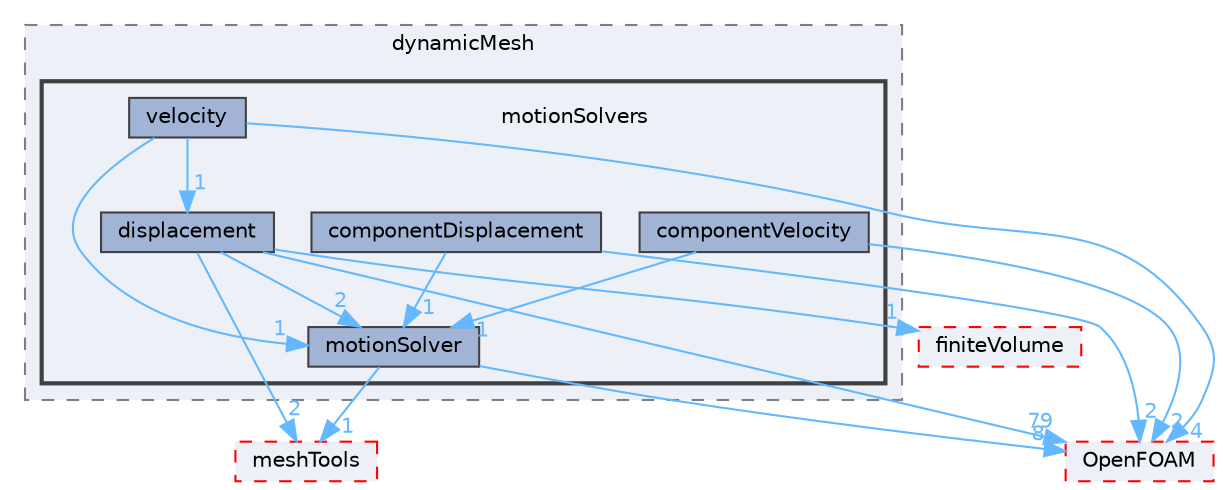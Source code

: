 digraph "src/dynamicMesh/motionSolvers"
{
 // LATEX_PDF_SIZE
  bgcolor="transparent";
  edge [fontname=Helvetica,fontsize=10,labelfontname=Helvetica,labelfontsize=10];
  node [fontname=Helvetica,fontsize=10,shape=box,height=0.2,width=0.4];
  compound=true
  subgraph clusterdir_63742796c427c97a292c80f7db71da36 {
    graph [ bgcolor="#edf0f7", pencolor="grey50", label="dynamicMesh", fontname=Helvetica,fontsize=10 style="filled,dashed", URL="dir_63742796c427c97a292c80f7db71da36.html",tooltip=""]
  subgraph clusterdir_63edc9dc903196284d9e86748ed5cd67 {
    graph [ bgcolor="#edf0f7", pencolor="grey25", label="", fontname=Helvetica,fontsize=10 style="filled,bold", URL="dir_63edc9dc903196284d9e86748ed5cd67.html",tooltip=""]
    dir_63edc9dc903196284d9e86748ed5cd67 [shape=plaintext, label="motionSolvers"];
  dir_482070712f018a9358bd27ab2e216835 [label="componentDisplacement", fillcolor="#a2b4d6", color="grey25", style="filled", URL="dir_482070712f018a9358bd27ab2e216835.html",tooltip=""];
  dir_89947d7eafa6661ef4d479cdaad0fc15 [label="componentVelocity", fillcolor="#a2b4d6", color="grey25", style="filled", URL="dir_89947d7eafa6661ef4d479cdaad0fc15.html",tooltip=""];
  dir_b6bbef0e5e6a5d50496a71f7626b4ce2 [label="displacement", fillcolor="#a2b4d6", color="grey25", style="filled", URL="dir_b6bbef0e5e6a5d50496a71f7626b4ce2.html",tooltip=""];
  dir_f08b2a025042587e1713b7e1a14ec2df [label="motionSolver", fillcolor="#a2b4d6", color="grey25", style="filled", URL="dir_f08b2a025042587e1713b7e1a14ec2df.html",tooltip=""];
  dir_a92c842e1e99d5ed5026d73cff45ef1b [label="velocity", fillcolor="#a2b4d6", color="grey25", style="filled", URL="dir_a92c842e1e99d5ed5026d73cff45ef1b.html",tooltip=""];
  }
  }
  dir_9bd15774b555cf7259a6fa18f99fe99b [label="finiteVolume", fillcolor="#edf0f7", color="red", style="filled,dashed", URL="dir_9bd15774b555cf7259a6fa18f99fe99b.html",tooltip=""];
  dir_ae30ad0bef50cf391b24c614251bb9fd [label="meshTools", fillcolor="#edf0f7", color="red", style="filled,dashed", URL="dir_ae30ad0bef50cf391b24c614251bb9fd.html",tooltip=""];
  dir_c5473ff19b20e6ec4dfe5c310b3778a8 [label="OpenFOAM", fillcolor="#edf0f7", color="red", style="filled,dashed", URL="dir_c5473ff19b20e6ec4dfe5c310b3778a8.html",tooltip=""];
  dir_482070712f018a9358bd27ab2e216835->dir_c5473ff19b20e6ec4dfe5c310b3778a8 [headlabel="2", labeldistance=1.5 headhref="dir_000573_002695.html" href="dir_000573_002695.html" color="steelblue1" fontcolor="steelblue1"];
  dir_482070712f018a9358bd27ab2e216835->dir_f08b2a025042587e1713b7e1a14ec2df [headlabel="1", labeldistance=1.5 headhref="dir_000573_002444.html" href="dir_000573_002444.html" color="steelblue1" fontcolor="steelblue1"];
  dir_89947d7eafa6661ef4d479cdaad0fc15->dir_c5473ff19b20e6ec4dfe5c310b3778a8 [headlabel="2", labeldistance=1.5 headhref="dir_000578_002695.html" href="dir_000578_002695.html" color="steelblue1" fontcolor="steelblue1"];
  dir_89947d7eafa6661ef4d479cdaad0fc15->dir_f08b2a025042587e1713b7e1a14ec2df [headlabel="1", labeldistance=1.5 headhref="dir_000578_002444.html" href="dir_000578_002444.html" color="steelblue1" fontcolor="steelblue1"];
  dir_b6bbef0e5e6a5d50496a71f7626b4ce2->dir_c5473ff19b20e6ec4dfe5c310b3778a8 [headlabel="79", labeldistance=1.5 headhref="dir_000966_002695.html" href="dir_000966_002695.html" color="steelblue1" fontcolor="steelblue1"];
  dir_b6bbef0e5e6a5d50496a71f7626b4ce2->dir_f08b2a025042587e1713b7e1a14ec2df [headlabel="2", labeldistance=1.5 headhref="dir_000966_002444.html" href="dir_000966_002444.html" color="steelblue1" fontcolor="steelblue1"];
  dir_b6bbef0e5e6a5d50496a71f7626b4ce2->dir_ae30ad0bef50cf391b24c614251bb9fd [headlabel="2", labeldistance=1.5 headhref="dir_000966_002382.html" href="dir_000966_002382.html" color="steelblue1" fontcolor="steelblue1"];
  dir_b6bbef0e5e6a5d50496a71f7626b4ce2->dir_9bd15774b555cf7259a6fa18f99fe99b [headlabel="1", labeldistance=1.5 headhref="dir_000966_001387.html" href="dir_000966_001387.html" color="steelblue1" fontcolor="steelblue1"];
  dir_f08b2a025042587e1713b7e1a14ec2df->dir_ae30ad0bef50cf391b24c614251bb9fd [headlabel="1", labeldistance=1.5 headhref="dir_002444_002382.html" href="dir_002444_002382.html" color="steelblue1" fontcolor="steelblue1"];
  dir_f08b2a025042587e1713b7e1a14ec2df->dir_c5473ff19b20e6ec4dfe5c310b3778a8 [headlabel="8", labeldistance=1.5 headhref="dir_002444_002695.html" href="dir_002444_002695.html" color="steelblue1" fontcolor="steelblue1"];
  dir_a92c842e1e99d5ed5026d73cff45ef1b->dir_c5473ff19b20e6ec4dfe5c310b3778a8 [headlabel="4", labeldistance=1.5 headhref="dir_004266_002695.html" href="dir_004266_002695.html" color="steelblue1" fontcolor="steelblue1"];
  dir_a92c842e1e99d5ed5026d73cff45ef1b->dir_f08b2a025042587e1713b7e1a14ec2df [headlabel="1", labeldistance=1.5 headhref="dir_004266_002444.html" href="dir_004266_002444.html" color="steelblue1" fontcolor="steelblue1"];
  dir_a92c842e1e99d5ed5026d73cff45ef1b->dir_b6bbef0e5e6a5d50496a71f7626b4ce2 [headlabel="1", labeldistance=1.5 headhref="dir_004266_000966.html" href="dir_004266_000966.html" color="steelblue1" fontcolor="steelblue1"];
}
